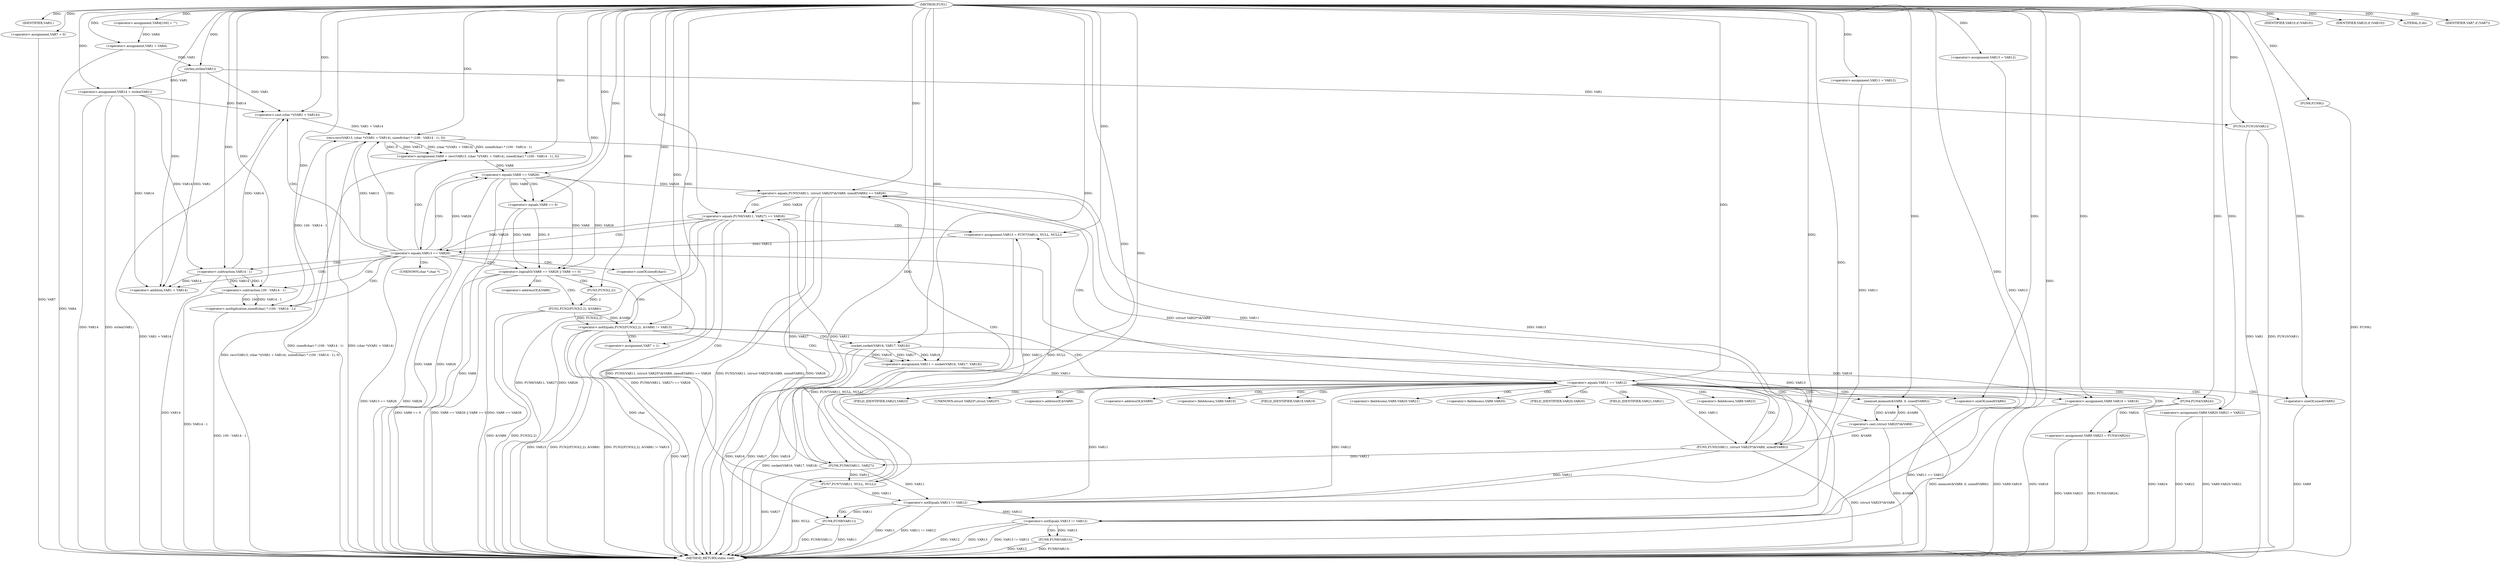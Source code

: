 digraph FUN1 {  
"1000100" [label = "(METHOD,FUN1)" ]
"1000273" [label = "(METHOD_RETURN,static void)" ]
"1000103" [label = "(IDENTIFIER,VAR3,)" ]
"1000105" [label = "(<operator>.assignment,VAR4[100] = \"\")" ]
"1000108" [label = "(<operator>.assignment,VAR1 = VAR4)" ]
"1000114" [label = "(<operator>.assignment,VAR7 = 0)" ]
"1000121" [label = "(<operator>.assignment,VAR11 = VAR12)" ]
"1000125" [label = "(<operator>.assignment,VAR13 = VAR12)" ]
"1000129" [label = "(<operator>.assignment,VAR14 = strlen(VAR1))" ]
"1000131" [label = "(strlen,strlen(VAR1))" ]
"1000136" [label = "(<operator>.notEquals,FUN2(FUN3(2,2), &VAR6) != VAR15)" ]
"1000137" [label = "(FUN2,FUN2(FUN3(2,2), &VAR6))" ]
"1000138" [label = "(FUN3,FUN3(2,2))" ]
"1000146" [label = "(<operator>.assignment,VAR7 = 1)" ]
"1000149" [label = "(<operator>.assignment,VAR11 = socket(VAR16, VAR17, VAR18))" ]
"1000151" [label = "(socket,socket(VAR16, VAR17, VAR18))" ]
"1000156" [label = "(<operator>.equals,VAR11 == VAR12)" ]
"1000161" [label = "(memset,memset(&VAR9, 0, sizeof(VAR9)))" ]
"1000165" [label = "(<operator>.sizeOf,sizeof(VAR9))" ]
"1000167" [label = "(<operator>.assignment,VAR9.VAR19 = VAR16)" ]
"1000172" [label = "(<operator>.assignment,VAR9.VAR20.VAR21 = VAR22)" ]
"1000179" [label = "(<operator>.assignment,VAR9.VAR23 = FUN4(VAR24))" ]
"1000183" [label = "(FUN4,FUN4(VAR24))" ]
"1000186" [label = "(<operator>.equals,FUN5(VAR11, (struct VAR25*)&VAR9, sizeof(VAR9)) == VAR26)" ]
"1000187" [label = "(FUN5,FUN5(VAR11, (struct VAR25*)&VAR9, sizeof(VAR9)))" ]
"1000189" [label = "(<operator>.cast,(struct VAR25*)&VAR9)" ]
"1000193" [label = "(<operator>.sizeOf,sizeof(VAR9))" ]
"1000199" [label = "(<operator>.equals,FUN6(VAR11, VAR27) == VAR26)" ]
"1000200" [label = "(FUN6,FUN6(VAR11, VAR27))" ]
"1000206" [label = "(<operator>.assignment,VAR13 = FUN7(VAR11, NULL, NULL))" ]
"1000208" [label = "(FUN7,FUN7(VAR11, NULL, NULL))" ]
"1000213" [label = "(<operator>.equals,VAR13 == VAR26)" ]
"1000218" [label = "(<operator>.assignment,VAR8 = recv(VAR13, (char *)(VAR1 + VAR14), sizeof(char) * (100 - VAR14 - 1), 0))" ]
"1000220" [label = "(recv,recv(VAR13, (char *)(VAR1 + VAR14), sizeof(char) * (100 - VAR14 - 1), 0))" ]
"1000222" [label = "(<operator>.cast,(char *)(VAR1 + VAR14))" ]
"1000224" [label = "(<operator>.addition,VAR1 + VAR14)" ]
"1000227" [label = "(<operator>.multiplication,sizeof(char) * (100 - VAR14 - 1))" ]
"1000228" [label = "(<operator>.sizeOf,sizeof(char))" ]
"1000230" [label = "(<operator>.subtraction,100 - VAR14 - 1)" ]
"1000232" [label = "(<operator>.subtraction,VAR14 - 1)" ]
"1000237" [label = "(<operator>.logicalOr,VAR8 == VAR26 || VAR8 == 0)" ]
"1000238" [label = "(<operator>.equals,VAR8 == VAR26)" ]
"1000241" [label = "(<operator>.equals,VAR8 == 0)" ]
"1000247" [label = "(IDENTIFIER,VAR10,if (VAR10))" ]
"1000250" [label = "(IDENTIFIER,VAR10,if (VAR10))" ]
"1000252" [label = "(LITERAL,0,do)" ]
"1000254" [label = "(<operator>.notEquals,VAR11 != VAR12)" ]
"1000258" [label = "(FUN8,FUN8(VAR11))" ]
"1000261" [label = "(<operator>.notEquals,VAR13 != VAR12)" ]
"1000265" [label = "(FUN8,FUN8(VAR13))" ]
"1000268" [label = "(IDENTIFIER,VAR7,if (VAR7))" ]
"1000270" [label = "(FUN9,FUN9())" ]
"1000271" [label = "(FUN10,FUN10(VAR1))" ]
"1000141" [label = "(<operator>.addressOf,&VAR6)" ]
"1000162" [label = "(<operator>.addressOf,&VAR9)" ]
"1000168" [label = "(<operator>.fieldAccess,VAR9.VAR19)" ]
"1000170" [label = "(FIELD_IDENTIFIER,VAR19,VAR19)" ]
"1000173" [label = "(<operator>.fieldAccess,VAR9.VAR20.VAR21)" ]
"1000174" [label = "(<operator>.fieldAccess,VAR9.VAR20)" ]
"1000176" [label = "(FIELD_IDENTIFIER,VAR20,VAR20)" ]
"1000177" [label = "(FIELD_IDENTIFIER,VAR21,VAR21)" ]
"1000180" [label = "(<operator>.fieldAccess,VAR9.VAR23)" ]
"1000182" [label = "(FIELD_IDENTIFIER,VAR23,VAR23)" ]
"1000190" [label = "(UNKNOWN,struct VAR25*,struct VAR25*)" ]
"1000191" [label = "(<operator>.addressOf,&VAR9)" ]
"1000223" [label = "(UNKNOWN,char *,char *)" ]
  "1000199" -> "1000273"  [ label = "DDG: FUN6(VAR11, VAR27)"] 
  "1000136" -> "1000273"  [ label = "DDG: FUN2(FUN3(2,2), &VAR6)"] 
  "1000258" -> "1000273"  [ label = "DDG: VAR11"] 
  "1000172" -> "1000273"  [ label = "DDG: VAR22"] 
  "1000167" -> "1000273"  [ label = "DDG: VAR9.VAR19"] 
  "1000129" -> "1000273"  [ label = "DDG: VAR14"] 
  "1000186" -> "1000273"  [ label = "DDG: FUN5(VAR11, (struct VAR25*)&VAR9, sizeof(VAR9)) == VAR26"] 
  "1000186" -> "1000273"  [ label = "DDG: FUN5(VAR11, (struct VAR25*)&VAR9, sizeof(VAR9))"] 
  "1000193" -> "1000273"  [ label = "DDG: VAR9"] 
  "1000220" -> "1000273"  [ label = "DDG: sizeof(char) * (100 - VAR14 - 1)"] 
  "1000237" -> "1000273"  [ label = "DDG: VAR8 == VAR26 || VAR8 == 0"] 
  "1000208" -> "1000273"  [ label = "DDG: NULL"] 
  "1000149" -> "1000273"  [ label = "DDG: socket(VAR16, VAR17, VAR18)"] 
  "1000238" -> "1000273"  [ label = "DDG: VAR8"] 
  "1000232" -> "1000273"  [ label = "DDG: VAR14"] 
  "1000254" -> "1000273"  [ label = "DDG: VAR11"] 
  "1000238" -> "1000273"  [ label = "DDG: VAR26"] 
  "1000254" -> "1000273"  [ label = "DDG: VAR11 != VAR12"] 
  "1000187" -> "1000273"  [ label = "DDG: (struct VAR25*)&VAR9"] 
  "1000237" -> "1000273"  [ label = "DDG: VAR8 == VAR26"] 
  "1000137" -> "1000273"  [ label = "DDG: &VAR6"] 
  "1000186" -> "1000273"  [ label = "DDG: VAR26"] 
  "1000183" -> "1000273"  [ label = "DDG: VAR24"] 
  "1000151" -> "1000273"  [ label = "DDG: VAR16"] 
  "1000265" -> "1000273"  [ label = "DDG: FUN8(VAR13)"] 
  "1000228" -> "1000273"  [ label = "DDG: char"] 
  "1000189" -> "1000273"  [ label = "DDG: &VAR9"] 
  "1000114" -> "1000273"  [ label = "DDG: VAR7"] 
  "1000261" -> "1000273"  [ label = "DDG: VAR12"] 
  "1000179" -> "1000273"  [ label = "DDG: VAR9.VAR23"] 
  "1000199" -> "1000273"  [ label = "DDG: VAR26"] 
  "1000220" -> "1000273"  [ label = "DDG: (char *)(VAR1 + VAR14)"] 
  "1000206" -> "1000273"  [ label = "DDG: FUN7(VAR11, NULL, NULL)"] 
  "1000258" -> "1000273"  [ label = "DDG: FUN8(VAR11)"] 
  "1000265" -> "1000273"  [ label = "DDG: VAR13"] 
  "1000151" -> "1000273"  [ label = "DDG: VAR17"] 
  "1000261" -> "1000273"  [ label = "DDG: VAR13"] 
  "1000151" -> "1000273"  [ label = "DDG: VAR18"] 
  "1000199" -> "1000273"  [ label = "DDG: FUN6(VAR11, VAR27) == VAR26"] 
  "1000230" -> "1000273"  [ label = "DDG: VAR14 - 1"] 
  "1000213" -> "1000273"  [ label = "DDG: VAR13 == VAR26"] 
  "1000108" -> "1000273"  [ label = "DDG: VAR4"] 
  "1000172" -> "1000273"  [ label = "DDG: VAR9.VAR20.VAR21"] 
  "1000136" -> "1000273"  [ label = "DDG: FUN2(FUN3(2,2), &VAR6) != VAR15"] 
  "1000241" -> "1000273"  [ label = "DDG: VAR8"] 
  "1000218" -> "1000273"  [ label = "DDG: recv(VAR13, (char *)(VAR1 + VAR14), sizeof(char) * (100 - VAR14 - 1), 0)"] 
  "1000167" -> "1000273"  [ label = "DDG: VAR16"] 
  "1000136" -> "1000273"  [ label = "DDG: VAR15"] 
  "1000227" -> "1000273"  [ label = "DDG: 100 - VAR14 - 1"] 
  "1000213" -> "1000273"  [ label = "DDG: VAR26"] 
  "1000270" -> "1000273"  [ label = "DDG: FUN9()"] 
  "1000261" -> "1000273"  [ label = "DDG: VAR13 != VAR12"] 
  "1000156" -> "1000273"  [ label = "DDG: VAR11 == VAR12"] 
  "1000271" -> "1000273"  [ label = "DDG: VAR1"] 
  "1000137" -> "1000273"  [ label = "DDG: FUN3(2,2)"] 
  "1000237" -> "1000273"  [ label = "DDG: VAR8 == 0"] 
  "1000146" -> "1000273"  [ label = "DDG: VAR7"] 
  "1000161" -> "1000273"  [ label = "DDG: memset(&VAR9, 0, sizeof(VAR9))"] 
  "1000271" -> "1000273"  [ label = "DDG: FUN10(VAR1)"] 
  "1000179" -> "1000273"  [ label = "DDG: FUN4(VAR24)"] 
  "1000222" -> "1000273"  [ label = "DDG: VAR1 + VAR14"] 
  "1000129" -> "1000273"  [ label = "DDG: strlen(VAR1)"] 
  "1000200" -> "1000273"  [ label = "DDG: VAR27"] 
  "1000100" -> "1000103"  [ label = "DDG: "] 
  "1000100" -> "1000105"  [ label = "DDG: "] 
  "1000105" -> "1000108"  [ label = "DDG: VAR4"] 
  "1000100" -> "1000108"  [ label = "DDG: "] 
  "1000100" -> "1000114"  [ label = "DDG: "] 
  "1000100" -> "1000121"  [ label = "DDG: "] 
  "1000100" -> "1000125"  [ label = "DDG: "] 
  "1000131" -> "1000129"  [ label = "DDG: VAR1"] 
  "1000100" -> "1000129"  [ label = "DDG: "] 
  "1000108" -> "1000131"  [ label = "DDG: VAR1"] 
  "1000100" -> "1000131"  [ label = "DDG: "] 
  "1000137" -> "1000136"  [ label = "DDG: FUN3(2,2)"] 
  "1000137" -> "1000136"  [ label = "DDG: &VAR6"] 
  "1000138" -> "1000137"  [ label = "DDG: 2"] 
  "1000100" -> "1000138"  [ label = "DDG: "] 
  "1000100" -> "1000136"  [ label = "DDG: "] 
  "1000100" -> "1000146"  [ label = "DDG: "] 
  "1000151" -> "1000149"  [ label = "DDG: VAR16"] 
  "1000151" -> "1000149"  [ label = "DDG: VAR17"] 
  "1000151" -> "1000149"  [ label = "DDG: VAR18"] 
  "1000100" -> "1000149"  [ label = "DDG: "] 
  "1000100" -> "1000151"  [ label = "DDG: "] 
  "1000149" -> "1000156"  [ label = "DDG: VAR11"] 
  "1000100" -> "1000156"  [ label = "DDG: "] 
  "1000189" -> "1000161"  [ label = "DDG: &VAR9"] 
  "1000100" -> "1000161"  [ label = "DDG: "] 
  "1000100" -> "1000165"  [ label = "DDG: "] 
  "1000151" -> "1000167"  [ label = "DDG: VAR16"] 
  "1000100" -> "1000167"  [ label = "DDG: "] 
  "1000100" -> "1000172"  [ label = "DDG: "] 
  "1000183" -> "1000179"  [ label = "DDG: VAR24"] 
  "1000100" -> "1000183"  [ label = "DDG: "] 
  "1000187" -> "1000186"  [ label = "DDG: VAR11"] 
  "1000187" -> "1000186"  [ label = "DDG: (struct VAR25*)&VAR9"] 
  "1000156" -> "1000187"  [ label = "DDG: VAR11"] 
  "1000100" -> "1000187"  [ label = "DDG: "] 
  "1000189" -> "1000187"  [ label = "DDG: &VAR9"] 
  "1000161" -> "1000189"  [ label = "DDG: &VAR9"] 
  "1000100" -> "1000193"  [ label = "DDG: "] 
  "1000238" -> "1000186"  [ label = "DDG: VAR26"] 
  "1000100" -> "1000186"  [ label = "DDG: "] 
  "1000200" -> "1000199"  [ label = "DDG: VAR11"] 
  "1000200" -> "1000199"  [ label = "DDG: VAR27"] 
  "1000187" -> "1000200"  [ label = "DDG: VAR11"] 
  "1000100" -> "1000200"  [ label = "DDG: "] 
  "1000186" -> "1000199"  [ label = "DDG: VAR26"] 
  "1000100" -> "1000199"  [ label = "DDG: "] 
  "1000208" -> "1000206"  [ label = "DDG: VAR11"] 
  "1000208" -> "1000206"  [ label = "DDG: NULL"] 
  "1000100" -> "1000206"  [ label = "DDG: "] 
  "1000200" -> "1000208"  [ label = "DDG: VAR11"] 
  "1000100" -> "1000208"  [ label = "DDG: "] 
  "1000206" -> "1000213"  [ label = "DDG: VAR13"] 
  "1000100" -> "1000213"  [ label = "DDG: "] 
  "1000199" -> "1000213"  [ label = "DDG: VAR26"] 
  "1000220" -> "1000218"  [ label = "DDG: VAR13"] 
  "1000220" -> "1000218"  [ label = "DDG: (char *)(VAR1 + VAR14)"] 
  "1000220" -> "1000218"  [ label = "DDG: sizeof(char) * (100 - VAR14 - 1)"] 
  "1000220" -> "1000218"  [ label = "DDG: 0"] 
  "1000100" -> "1000218"  [ label = "DDG: "] 
  "1000213" -> "1000220"  [ label = "DDG: VAR13"] 
  "1000100" -> "1000220"  [ label = "DDG: "] 
  "1000222" -> "1000220"  [ label = "DDG: VAR1 + VAR14"] 
  "1000131" -> "1000222"  [ label = "DDG: VAR1"] 
  "1000100" -> "1000222"  [ label = "DDG: "] 
  "1000129" -> "1000222"  [ label = "DDG: VAR14"] 
  "1000232" -> "1000222"  [ label = "DDG: VAR14"] 
  "1000131" -> "1000224"  [ label = "DDG: VAR1"] 
  "1000100" -> "1000224"  [ label = "DDG: "] 
  "1000129" -> "1000224"  [ label = "DDG: VAR14"] 
  "1000232" -> "1000224"  [ label = "DDG: VAR14"] 
  "1000227" -> "1000220"  [ label = "DDG: 100 - VAR14 - 1"] 
  "1000100" -> "1000227"  [ label = "DDG: "] 
  "1000100" -> "1000228"  [ label = "DDG: "] 
  "1000230" -> "1000227"  [ label = "DDG: 100"] 
  "1000230" -> "1000227"  [ label = "DDG: VAR14 - 1"] 
  "1000100" -> "1000230"  [ label = "DDG: "] 
  "1000232" -> "1000230"  [ label = "DDG: VAR14"] 
  "1000232" -> "1000230"  [ label = "DDG: 1"] 
  "1000100" -> "1000232"  [ label = "DDG: "] 
  "1000129" -> "1000232"  [ label = "DDG: VAR14"] 
  "1000238" -> "1000237"  [ label = "DDG: VAR8"] 
  "1000238" -> "1000237"  [ label = "DDG: VAR26"] 
  "1000218" -> "1000238"  [ label = "DDG: VAR8"] 
  "1000100" -> "1000238"  [ label = "DDG: "] 
  "1000213" -> "1000238"  [ label = "DDG: VAR26"] 
  "1000241" -> "1000237"  [ label = "DDG: VAR8"] 
  "1000241" -> "1000237"  [ label = "DDG: 0"] 
  "1000238" -> "1000241"  [ label = "DDG: VAR8"] 
  "1000100" -> "1000241"  [ label = "DDG: "] 
  "1000100" -> "1000247"  [ label = "DDG: "] 
  "1000100" -> "1000250"  [ label = "DDG: "] 
  "1000100" -> "1000252"  [ label = "DDG: "] 
  "1000187" -> "1000254"  [ label = "DDG: VAR11"] 
  "1000200" -> "1000254"  [ label = "DDG: VAR11"] 
  "1000208" -> "1000254"  [ label = "DDG: VAR11"] 
  "1000156" -> "1000254"  [ label = "DDG: VAR11"] 
  "1000121" -> "1000254"  [ label = "DDG: VAR11"] 
  "1000100" -> "1000254"  [ label = "DDG: "] 
  "1000156" -> "1000254"  [ label = "DDG: VAR12"] 
  "1000254" -> "1000258"  [ label = "DDG: VAR11"] 
  "1000100" -> "1000258"  [ label = "DDG: "] 
  "1000125" -> "1000261"  [ label = "DDG: VAR13"] 
  "1000220" -> "1000261"  [ label = "DDG: VAR13"] 
  "1000213" -> "1000261"  [ label = "DDG: VAR13"] 
  "1000100" -> "1000261"  [ label = "DDG: "] 
  "1000254" -> "1000261"  [ label = "DDG: VAR12"] 
  "1000261" -> "1000265"  [ label = "DDG: VAR13"] 
  "1000100" -> "1000265"  [ label = "DDG: "] 
  "1000100" -> "1000268"  [ label = "DDG: "] 
  "1000100" -> "1000270"  [ label = "DDG: "] 
  "1000131" -> "1000271"  [ label = "DDG: VAR1"] 
  "1000100" -> "1000271"  [ label = "DDG: "] 
  "1000136" -> "1000156"  [ label = "CDG: "] 
  "1000136" -> "1000149"  [ label = "CDG: "] 
  "1000136" -> "1000151"  [ label = "CDG: "] 
  "1000136" -> "1000146"  [ label = "CDG: "] 
  "1000156" -> "1000174"  [ label = "CDG: "] 
  "1000156" -> "1000191"  [ label = "CDG: "] 
  "1000156" -> "1000161"  [ label = "CDG: "] 
  "1000156" -> "1000182"  [ label = "CDG: "] 
  "1000156" -> "1000180"  [ label = "CDG: "] 
  "1000156" -> "1000183"  [ label = "CDG: "] 
  "1000156" -> "1000165"  [ label = "CDG: "] 
  "1000156" -> "1000190"  [ label = "CDG: "] 
  "1000156" -> "1000167"  [ label = "CDG: "] 
  "1000156" -> "1000179"  [ label = "CDG: "] 
  "1000156" -> "1000176"  [ label = "CDG: "] 
  "1000156" -> "1000187"  [ label = "CDG: "] 
  "1000156" -> "1000186"  [ label = "CDG: "] 
  "1000156" -> "1000172"  [ label = "CDG: "] 
  "1000156" -> "1000189"  [ label = "CDG: "] 
  "1000156" -> "1000168"  [ label = "CDG: "] 
  "1000156" -> "1000173"  [ label = "CDG: "] 
  "1000156" -> "1000170"  [ label = "CDG: "] 
  "1000156" -> "1000193"  [ label = "CDG: "] 
  "1000156" -> "1000177"  [ label = "CDG: "] 
  "1000156" -> "1000162"  [ label = "CDG: "] 
  "1000186" -> "1000200"  [ label = "CDG: "] 
  "1000186" -> "1000199"  [ label = "CDG: "] 
  "1000199" -> "1000208"  [ label = "CDG: "] 
  "1000199" -> "1000206"  [ label = "CDG: "] 
  "1000199" -> "1000213"  [ label = "CDG: "] 
  "1000213" -> "1000238"  [ label = "CDG: "] 
  "1000213" -> "1000227"  [ label = "CDG: "] 
  "1000213" -> "1000222"  [ label = "CDG: "] 
  "1000213" -> "1000220"  [ label = "CDG: "] 
  "1000213" -> "1000224"  [ label = "CDG: "] 
  "1000213" -> "1000232"  [ label = "CDG: "] 
  "1000213" -> "1000230"  [ label = "CDG: "] 
  "1000213" -> "1000237"  [ label = "CDG: "] 
  "1000213" -> "1000218"  [ label = "CDG: "] 
  "1000213" -> "1000223"  [ label = "CDG: "] 
  "1000213" -> "1000228"  [ label = "CDG: "] 
  "1000237" -> "1000141"  [ label = "CDG: "] 
  "1000237" -> "1000138"  [ label = "CDG: "] 
  "1000237" -> "1000136"  [ label = "CDG: "] 
  "1000237" -> "1000137"  [ label = "CDG: "] 
  "1000238" -> "1000241"  [ label = "CDG: "] 
  "1000254" -> "1000258"  [ label = "CDG: "] 
  "1000261" -> "1000265"  [ label = "CDG: "] 
}
